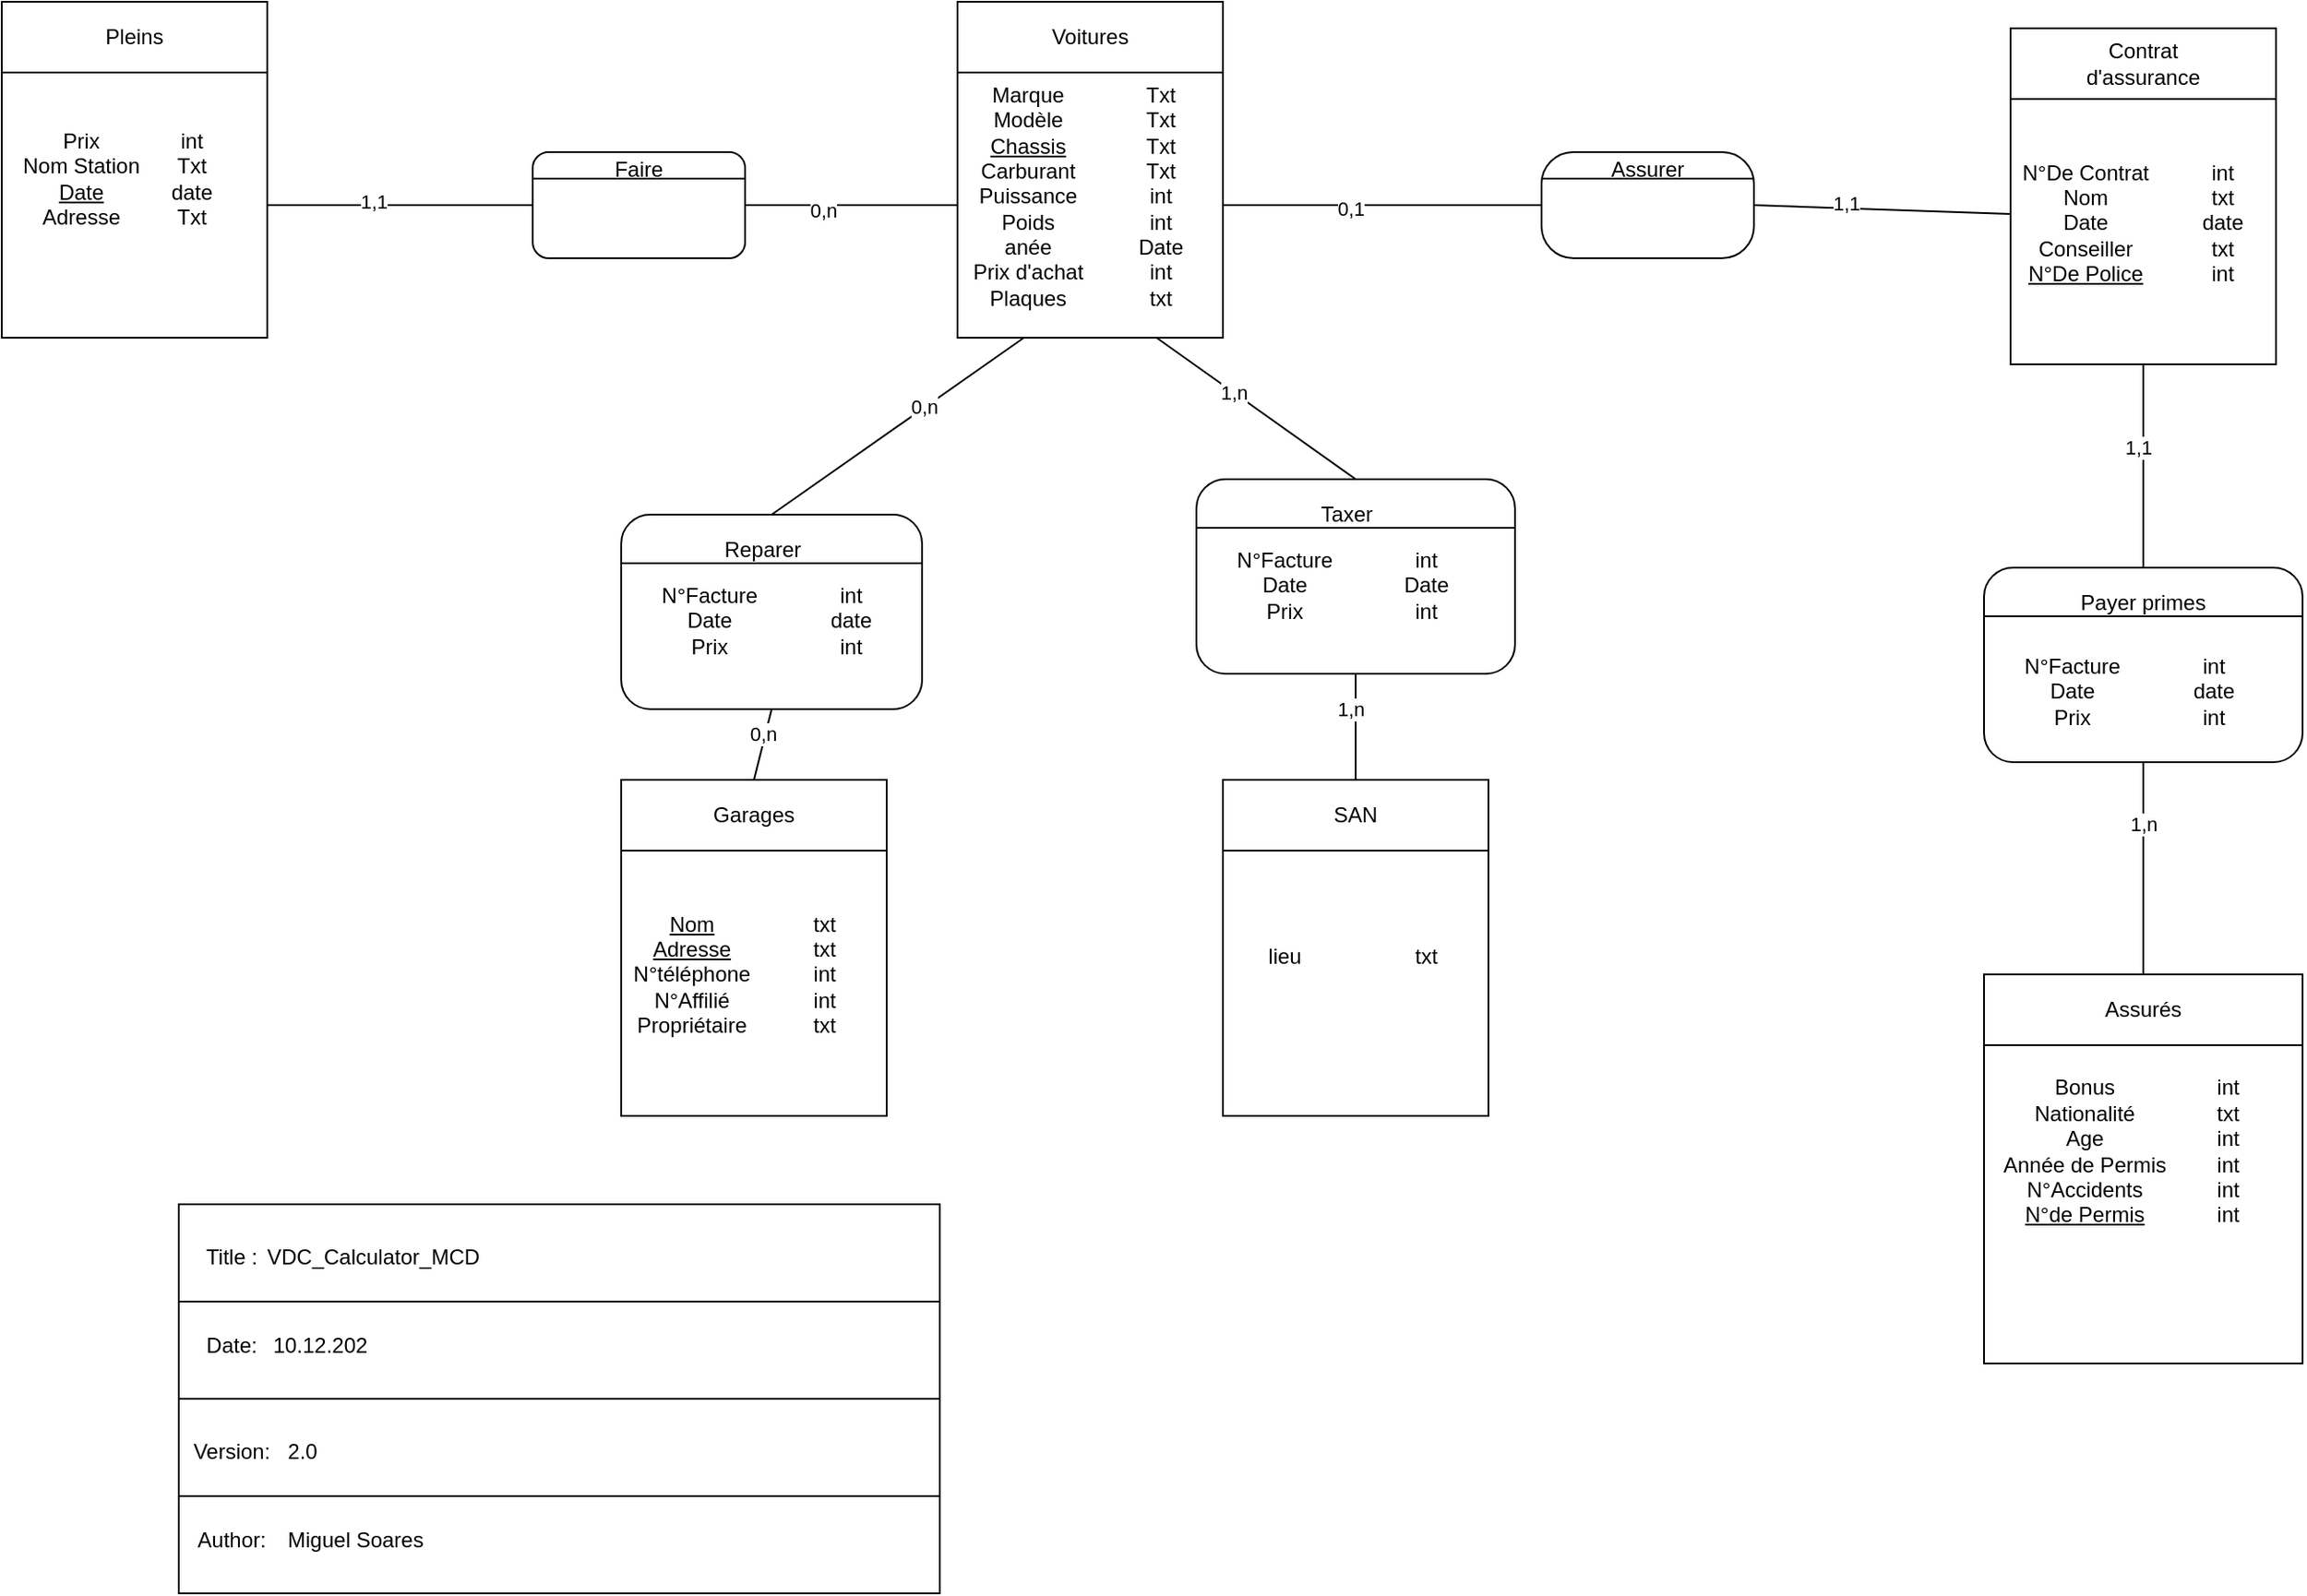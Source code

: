 <mxfile version="13.9.9" type="device"><diagram id="tcXQnR14htsbILbAPi33" name="Page-1"><mxGraphModel dx="2637" dy="1343" grid="1" gridSize="10" guides="1" tooltips="1" connect="1" arrows="1" fold="1" page="1" pageScale="1" pageWidth="827" pageHeight="1169" math="0" shadow="0"><root><mxCell id="0"/><mxCell id="1" parent="0"/><mxCell id="NTyMuoMrqdEtnEc83sr2-3" value="" style="group" parent="1" vertex="1" connectable="0"><mxGeometry x="1070" y="730" width="180" height="220" as="geometry"/></mxCell><mxCell id="NTyMuoMrqdEtnEc83sr2-1" value="" style="whiteSpace=wrap;html=1;aspect=fixed;" parent="NTyMuoMrqdEtnEc83sr2-3" vertex="1"><mxGeometry y="40" width="180" height="180" as="geometry"/></mxCell><mxCell id="NTyMuoMrqdEtnEc83sr2-2" value="" style="rounded=0;whiteSpace=wrap;html=1;" parent="NTyMuoMrqdEtnEc83sr2-3" vertex="1"><mxGeometry width="180" height="40" as="geometry"/></mxCell><mxCell id="NTyMuoMrqdEtnEc83sr2-27" value="Assurés" style="text;html=1;strokeColor=none;fillColor=none;align=center;verticalAlign=middle;whiteSpace=wrap;rounded=0;" parent="NTyMuoMrqdEtnEc83sr2-3" vertex="1"><mxGeometry x="66" y="10" width="48" height="20" as="geometry"/></mxCell><mxCell id="QCs7Bhe9DMBvFQ6Hjhvt-1" value="Bonus&lt;br&gt;Nationalité&lt;br&gt;Age&lt;br&gt;Année de Permis&lt;br&gt;N°Accidents&lt;br&gt;&lt;u&gt;N°de Permis&lt;/u&gt;" style="text;html=1;strokeColor=none;fillColor=none;align=center;verticalAlign=middle;whiteSpace=wrap;rounded=0;" parent="NTyMuoMrqdEtnEc83sr2-3" vertex="1"><mxGeometry y="90" width="114" height="20" as="geometry"/></mxCell><mxCell id="QCs7Bhe9DMBvFQ6Hjhvt-3" value="int&lt;br&gt;txt&lt;br&gt;int&lt;br&gt;int&lt;br&gt;int&lt;br&gt;int" style="text;html=1;strokeColor=none;fillColor=none;align=center;verticalAlign=middle;whiteSpace=wrap;rounded=0;" parent="NTyMuoMrqdEtnEc83sr2-3" vertex="1"><mxGeometry x="114" y="90" width="48" height="20" as="geometry"/></mxCell><mxCell id="NTyMuoMrqdEtnEc83sr2-4" value="" style="group" parent="1" vertex="1" connectable="0"><mxGeometry x="640" y="620" width="150" height="190" as="geometry"/></mxCell><mxCell id="NTyMuoMrqdEtnEc83sr2-5" value="" style="whiteSpace=wrap;html=1;aspect=fixed;" parent="NTyMuoMrqdEtnEc83sr2-4" vertex="1"><mxGeometry y="40" width="150" height="150" as="geometry"/></mxCell><mxCell id="NTyMuoMrqdEtnEc83sr2-6" value="" style="rounded=0;whiteSpace=wrap;html=1;" parent="NTyMuoMrqdEtnEc83sr2-4" vertex="1"><mxGeometry width="150" height="40" as="geometry"/></mxCell><mxCell id="NTyMuoMrqdEtnEc83sr2-25" value="SAN" style="text;html=1;strokeColor=none;fillColor=none;align=center;verticalAlign=middle;whiteSpace=wrap;rounded=0;" parent="NTyMuoMrqdEtnEc83sr2-4" vertex="1"><mxGeometry x="55" y="10" width="40" height="20" as="geometry"/></mxCell><mxCell id="NTyMuoMrqdEtnEc83sr2-39" value="lieu" style="text;html=1;strokeColor=none;fillColor=none;align=center;verticalAlign=middle;whiteSpace=wrap;rounded=0;" parent="NTyMuoMrqdEtnEc83sr2-4" vertex="1"><mxGeometry x="15" y="90" width="40" height="20" as="geometry"/></mxCell><mxCell id="NTyMuoMrqdEtnEc83sr2-40" value="txt" style="text;html=1;strokeColor=none;fillColor=none;align=center;verticalAlign=middle;whiteSpace=wrap;rounded=0;" parent="NTyMuoMrqdEtnEc83sr2-4" vertex="1"><mxGeometry x="95" y="90" width="40" height="20" as="geometry"/></mxCell><mxCell id="NTyMuoMrqdEtnEc83sr2-7" value="" style="group" parent="1" vertex="1" connectable="0"><mxGeometry x="-50" y="180" width="150" height="190" as="geometry"/></mxCell><mxCell id="NTyMuoMrqdEtnEc83sr2-8" value="" style="whiteSpace=wrap;html=1;aspect=fixed;" parent="NTyMuoMrqdEtnEc83sr2-7" vertex="1"><mxGeometry y="40" width="150" height="150" as="geometry"/></mxCell><mxCell id="NTyMuoMrqdEtnEc83sr2-9" value="" style="rounded=0;whiteSpace=wrap;html=1;" parent="NTyMuoMrqdEtnEc83sr2-7" vertex="1"><mxGeometry width="150" height="40" as="geometry"/></mxCell><mxCell id="NTyMuoMrqdEtnEc83sr2-21" value="Pleins" style="text;html=1;strokeColor=none;fillColor=none;align=center;verticalAlign=middle;whiteSpace=wrap;rounded=0;" parent="NTyMuoMrqdEtnEc83sr2-7" vertex="1"><mxGeometry x="55" y="10" width="40" height="20" as="geometry"/></mxCell><mxCell id="NTyMuoMrqdEtnEc83sr2-37" value="Prix&lt;br&gt;Nom Station&lt;br&gt;&lt;u&gt;Date&lt;/u&gt;&lt;br&gt;Adresse" style="text;html=1;strokeColor=none;fillColor=none;align=center;verticalAlign=middle;whiteSpace=wrap;rounded=0;" parent="NTyMuoMrqdEtnEc83sr2-7" vertex="1"><mxGeometry x="10" y="90" width="70" height="20" as="geometry"/></mxCell><mxCell id="NTyMuoMrqdEtnEc83sr2-38" value="int&lt;br&gt;Txt&lt;br&gt;date&lt;br&gt;Txt" style="text;html=1;strokeColor=none;fillColor=none;align=center;verticalAlign=middle;whiteSpace=wrap;rounded=0;" parent="NTyMuoMrqdEtnEc83sr2-7" vertex="1"><mxGeometry x="80" y="90" width="55" height="20" as="geometry"/></mxCell><mxCell id="NTyMuoMrqdEtnEc83sr2-10" value="" style="group" parent="1" vertex="1" connectable="0"><mxGeometry x="300" y="620" width="150" height="190" as="geometry"/></mxCell><mxCell id="NTyMuoMrqdEtnEc83sr2-11" value="" style="whiteSpace=wrap;html=1;aspect=fixed;" parent="NTyMuoMrqdEtnEc83sr2-10" vertex="1"><mxGeometry y="40" width="150" height="150" as="geometry"/></mxCell><mxCell id="NTyMuoMrqdEtnEc83sr2-12" value="" style="rounded=0;whiteSpace=wrap;html=1;" parent="NTyMuoMrqdEtnEc83sr2-10" vertex="1"><mxGeometry width="150" height="40" as="geometry"/></mxCell><mxCell id="NTyMuoMrqdEtnEc83sr2-22" value="Garages" style="text;html=1;strokeColor=none;fillColor=none;align=center;verticalAlign=middle;whiteSpace=wrap;rounded=0;" parent="NTyMuoMrqdEtnEc83sr2-10" vertex="1"><mxGeometry x="55" y="10" width="40" height="20" as="geometry"/></mxCell><mxCell id="NTyMuoMrqdEtnEc83sr2-41" value="&lt;u&gt;Nom&lt;/u&gt;&lt;br&gt;&lt;u&gt;Adresse&lt;/u&gt;&lt;br&gt;N°téléphone&lt;br&gt;N°Affilié&lt;br&gt;Propriétaire" style="text;html=1;strokeColor=none;fillColor=none;align=center;verticalAlign=middle;whiteSpace=wrap;rounded=0;" parent="NTyMuoMrqdEtnEc83sr2-10" vertex="1"><mxGeometry x="20" y="100" width="40" height="20" as="geometry"/></mxCell><mxCell id="NTyMuoMrqdEtnEc83sr2-42" value="txt&lt;br&gt;txt&lt;br&gt;int&lt;br&gt;int&lt;br&gt;txt" style="text;html=1;strokeColor=none;fillColor=none;align=center;verticalAlign=middle;whiteSpace=wrap;rounded=0;" parent="NTyMuoMrqdEtnEc83sr2-10" vertex="1"><mxGeometry x="95" y="100" width="40" height="20" as="geometry"/></mxCell><mxCell id="NTyMuoMrqdEtnEc83sr2-16" value="" style="group" parent="1" vertex="1" connectable="0"><mxGeometry x="490" y="180" width="150" height="190" as="geometry"/></mxCell><mxCell id="NTyMuoMrqdEtnEc83sr2-17" value="" style="whiteSpace=wrap;html=1;aspect=fixed;" parent="NTyMuoMrqdEtnEc83sr2-16" vertex="1"><mxGeometry y="40" width="150" height="150" as="geometry"/></mxCell><mxCell id="NTyMuoMrqdEtnEc83sr2-18" value="" style="rounded=0;whiteSpace=wrap;html=1;" parent="NTyMuoMrqdEtnEc83sr2-16" vertex="1"><mxGeometry width="150" height="40" as="geometry"/></mxCell><mxCell id="NTyMuoMrqdEtnEc83sr2-20" value="Voitures" style="text;html=1;strokeColor=none;fillColor=none;align=center;verticalAlign=middle;whiteSpace=wrap;rounded=0;" parent="NTyMuoMrqdEtnEc83sr2-16" vertex="1"><mxGeometry x="55" y="10" width="40" height="20" as="geometry"/></mxCell><mxCell id="NTyMuoMrqdEtnEc83sr2-35" value="Marque&lt;br&gt;Modèle&lt;br&gt;&lt;u&gt;Chassis&lt;br&gt;&lt;/u&gt;Carburant&lt;br&gt;Puissance&lt;br&gt;Poids&lt;br&gt;anée&lt;br&gt;Prix d'achat&lt;br&gt;Plaques" style="text;html=1;strokeColor=none;fillColor=none;align=center;verticalAlign=middle;whiteSpace=wrap;rounded=0;" parent="NTyMuoMrqdEtnEc83sr2-16" vertex="1"><mxGeometry y="100" width="80" height="20" as="geometry"/></mxCell><mxCell id="NTyMuoMrqdEtnEc83sr2-36" value="Txt&lt;br&gt;Txt&lt;br&gt;Txt&lt;br&gt;Txt&lt;br&gt;int&lt;br&gt;int&lt;br&gt;Date&lt;br&gt;int&lt;br&gt;txt" style="text;html=1;strokeColor=none;fillColor=none;align=center;verticalAlign=middle;whiteSpace=wrap;rounded=0;" parent="NTyMuoMrqdEtnEc83sr2-16" vertex="1"><mxGeometry x="95" y="100" width="40" height="20" as="geometry"/></mxCell><mxCell id="NTyMuoMrqdEtnEc83sr2-31" value="" style="group" parent="1" vertex="1" connectable="0"><mxGeometry x="1085" y="195" width="150" height="190" as="geometry"/></mxCell><mxCell id="NTyMuoMrqdEtnEc83sr2-32" value="" style="whiteSpace=wrap;html=1;aspect=fixed;" parent="NTyMuoMrqdEtnEc83sr2-31" vertex="1"><mxGeometry y="40" width="150" height="150" as="geometry"/></mxCell><mxCell id="NTyMuoMrqdEtnEc83sr2-33" value="" style="rounded=0;whiteSpace=wrap;html=1;" parent="NTyMuoMrqdEtnEc83sr2-31" vertex="1"><mxGeometry width="150" height="40" as="geometry"/></mxCell><mxCell id="NTyMuoMrqdEtnEc83sr2-24" value="Contrat d'assurance" style="text;html=1;strokeColor=none;fillColor=none;align=center;verticalAlign=middle;whiteSpace=wrap;rounded=0;" parent="NTyMuoMrqdEtnEc83sr2-31" vertex="1"><mxGeometry x="55" y="10" width="40" height="20" as="geometry"/></mxCell><mxCell id="NTyMuoMrqdEtnEc83sr2-48" value="N°De Contrat&lt;br&gt;Nom&lt;br&gt;Date&lt;br&gt;Conseiller&lt;br&gt;&lt;u&gt;N°De Police&lt;/u&gt;" style="text;html=1;strokeColor=none;fillColor=none;align=center;verticalAlign=middle;whiteSpace=wrap;rounded=0;" parent="NTyMuoMrqdEtnEc83sr2-31" vertex="1"><mxGeometry y="100" width="85" height="20" as="geometry"/></mxCell><mxCell id="NTyMuoMrqdEtnEc83sr2-49" value="int&lt;br&gt;txt&lt;br&gt;date&lt;br&gt;txt&lt;br&gt;int" style="text;html=1;strokeColor=none;fillColor=none;align=center;verticalAlign=middle;whiteSpace=wrap;rounded=0;" parent="NTyMuoMrqdEtnEc83sr2-31" vertex="1"><mxGeometry x="100" y="100" width="40" height="20" as="geometry"/></mxCell><mxCell id="QCs7Bhe9DMBvFQ6Hjhvt-7" value="" style="rounded=1;whiteSpace=wrap;html=1;arcSize=30;" parent="1" vertex="1"><mxGeometry x="820" y="265" width="120" height="60" as="geometry"/></mxCell><mxCell id="QCs7Bhe9DMBvFQ6Hjhvt-9" value="" style="endArrow=none;html=1;entryX=0;entryY=0.5;entryDx=0;entryDy=0;exitX=1;exitY=0.5;exitDx=0;exitDy=0;" parent="1" source="NTyMuoMrqdEtnEc83sr2-17" target="QCs7Bhe9DMBvFQ6Hjhvt-7" edge="1"><mxGeometry width="50" height="50" relative="1" as="geometry"><mxPoint x="700" y="510" as="sourcePoint"/><mxPoint x="750" y="460" as="targetPoint"/></mxGeometry></mxCell><mxCell id="QCs7Bhe9DMBvFQ6Hjhvt-17" value="0,1" style="edgeLabel;html=1;align=center;verticalAlign=middle;resizable=0;points=[];" parent="QCs7Bhe9DMBvFQ6Hjhvt-9" vertex="1" connectable="0"><mxGeometry x="-0.237" y="-2" relative="1" as="geometry"><mxPoint x="3" as="offset"/></mxGeometry></mxCell><mxCell id="QCs7Bhe9DMBvFQ6Hjhvt-10" value="" style="endArrow=none;html=1;entryX=0;entryY=0.25;entryDx=0;entryDy=0;exitX=1;exitY=0.5;exitDx=0;exitDy=0;" parent="1" source="QCs7Bhe9DMBvFQ6Hjhvt-7" target="NTyMuoMrqdEtnEc83sr2-48" edge="1"><mxGeometry width="50" height="50" relative="1" as="geometry"><mxPoint x="1000" y="410" as="sourcePoint"/><mxPoint x="1050" y="360" as="targetPoint"/></mxGeometry></mxCell><mxCell id="QCs7Bhe9DMBvFQ6Hjhvt-16" value="1,1" style="edgeLabel;html=1;align=center;verticalAlign=middle;resizable=0;points=[];" parent="QCs7Bhe9DMBvFQ6Hjhvt-10" vertex="1" connectable="0"><mxGeometry x="-0.284" y="3" relative="1" as="geometry"><mxPoint as="offset"/></mxGeometry></mxCell><mxCell id="QCs7Bhe9DMBvFQ6Hjhvt-11" value="" style="endArrow=none;html=1;entryX=0.5;entryY=1;entryDx=0;entryDy=0;exitX=0.5;exitY=0;exitDx=0;exitDy=0;" parent="1" source="upqo0VIAlWbgX_4L5v_O-7" target="NTyMuoMrqdEtnEc83sr2-32" edge="1"><mxGeometry width="50" height="50" relative="1" as="geometry"><mxPoint x="1160" y="520" as="sourcePoint"/><mxPoint x="1080" y="500" as="targetPoint"/></mxGeometry></mxCell><mxCell id="QCs7Bhe9DMBvFQ6Hjhvt-14" value="1,1" style="edgeLabel;html=1;align=center;verticalAlign=middle;resizable=0;points=[];" parent="QCs7Bhe9DMBvFQ6Hjhvt-11" vertex="1" connectable="0"><mxGeometry x="0.185" y="3" relative="1" as="geometry"><mxPoint as="offset"/></mxGeometry></mxCell><mxCell id="QCs7Bhe9DMBvFQ6Hjhvt-12" value="" style="endArrow=none;html=1;entryX=0.5;entryY=1;entryDx=0;entryDy=0;exitX=0.5;exitY=0;exitDx=0;exitDy=0;" parent="1" source="NTyMuoMrqdEtnEc83sr2-2" target="upqo0VIAlWbgX_4L5v_O-7" edge="1"><mxGeometry width="50" height="50" relative="1" as="geometry"><mxPoint x="890" y="590" as="sourcePoint"/><mxPoint x="1160" y="580" as="targetPoint"/></mxGeometry></mxCell><mxCell id="QCs7Bhe9DMBvFQ6Hjhvt-13" value="1,n" style="edgeLabel;html=1;align=center;verticalAlign=middle;resizable=0;points=[];" parent="QCs7Bhe9DMBvFQ6Hjhvt-12" vertex="1" connectable="0"><mxGeometry x="0.427" relative="1" as="geometry"><mxPoint as="offset"/></mxGeometry></mxCell><mxCell id="QCs7Bhe9DMBvFQ6Hjhvt-24" value="" style="rounded=1;whiteSpace=wrap;html=1;" parent="1" vertex="1"><mxGeometry x="300" y="470" width="170" height="110" as="geometry"/></mxCell><mxCell id="QCs7Bhe9DMBvFQ6Hjhvt-25" value="" style="endArrow=none;html=1;entryX=0.25;entryY=1;entryDx=0;entryDy=0;exitX=0.5;exitY=0;exitDx=0;exitDy=0;" parent="1" source="QCs7Bhe9DMBvFQ6Hjhvt-24" target="NTyMuoMrqdEtnEc83sr2-17" edge="1"><mxGeometry width="50" height="50" relative="1" as="geometry"><mxPoint x="340" y="420" as="sourcePoint"/><mxPoint x="390" y="370" as="targetPoint"/></mxGeometry></mxCell><mxCell id="QCs7Bhe9DMBvFQ6Hjhvt-37" value="0,n" style="edgeLabel;html=1;align=center;verticalAlign=middle;resizable=0;points=[];" parent="QCs7Bhe9DMBvFQ6Hjhvt-25" vertex="1" connectable="0"><mxGeometry x="0.211" y="1" relative="1" as="geometry"><mxPoint as="offset"/></mxGeometry></mxCell><mxCell id="QCs7Bhe9DMBvFQ6Hjhvt-26" value="" style="endArrow=none;html=1;entryX=0.5;entryY=1;entryDx=0;entryDy=0;exitX=0.5;exitY=0;exitDx=0;exitDy=0;" parent="1" source="NTyMuoMrqdEtnEc83sr2-12" target="QCs7Bhe9DMBvFQ6Hjhvt-24" edge="1"><mxGeometry width="50" height="50" relative="1" as="geometry"><mxPoint x="140" y="620" as="sourcePoint"/><mxPoint x="190" y="570" as="targetPoint"/></mxGeometry></mxCell><mxCell id="QCs7Bhe9DMBvFQ6Hjhvt-36" value="0,n" style="edgeLabel;html=1;align=center;verticalAlign=middle;resizable=0;points=[];" parent="QCs7Bhe9DMBvFQ6Hjhvt-26" vertex="1" connectable="0"><mxGeometry x="0.286" y="2" relative="1" as="geometry"><mxPoint as="offset"/></mxGeometry></mxCell><mxCell id="QCs7Bhe9DMBvFQ6Hjhvt-27" value="" style="endArrow=none;html=1;entryX=0.75;entryY=1;entryDx=0;entryDy=0;exitX=0.5;exitY=0;exitDx=0;exitDy=0;" parent="1" source="QCs7Bhe9DMBvFQ6Hjhvt-23" target="NTyMuoMrqdEtnEc83sr2-17" edge="1"><mxGeometry width="50" height="50" relative="1" as="geometry"><mxPoint x="590" y="490" as="sourcePoint"/><mxPoint x="640" y="440" as="targetPoint"/><Array as="points"/></mxGeometry></mxCell><mxCell id="wEOJx7swGHY_EzMYiZun-11" value="1,n" style="edgeLabel;html=1;align=center;verticalAlign=middle;resizable=0;points=[];" vertex="1" connectable="0" parent="QCs7Bhe9DMBvFQ6Hjhvt-27"><mxGeometry x="0.228" relative="1" as="geometry"><mxPoint as="offset"/></mxGeometry></mxCell><mxCell id="QCs7Bhe9DMBvFQ6Hjhvt-28" value="" style="endArrow=none;html=1;entryX=0.5;entryY=1;entryDx=0;entryDy=0;exitX=0.5;exitY=0;exitDx=0;exitDy=0;" parent="1" source="NTyMuoMrqdEtnEc83sr2-6" target="QCs7Bhe9DMBvFQ6Hjhvt-23" edge="1"><mxGeometry width="50" height="50" relative="1" as="geometry"><mxPoint x="550" y="600" as="sourcePoint"/><mxPoint x="600" y="550" as="targetPoint"/></mxGeometry></mxCell><mxCell id="QCs7Bhe9DMBvFQ6Hjhvt-43" value="1,n" style="edgeLabel;html=1;align=center;verticalAlign=middle;resizable=0;points=[];" parent="QCs7Bhe9DMBvFQ6Hjhvt-28" vertex="1" connectable="0"><mxGeometry x="0.333" y="3" relative="1" as="geometry"><mxPoint as="offset"/></mxGeometry></mxCell><mxCell id="QCs7Bhe9DMBvFQ6Hjhvt-29" value="" style="rounded=1;whiteSpace=wrap;html=1;" parent="1" vertex="1"><mxGeometry x="250" y="265" width="120" height="60" as="geometry"/></mxCell><mxCell id="QCs7Bhe9DMBvFQ6Hjhvt-30" value="" style="endArrow=none;html=1;entryX=0;entryY=0.5;entryDx=0;entryDy=0;" parent="1" source="NTyMuoMrqdEtnEc83sr2-8" target="QCs7Bhe9DMBvFQ6Hjhvt-29" edge="1"><mxGeometry width="50" height="50" relative="1" as="geometry"><mxPoint x="160" y="330" as="sourcePoint"/><mxPoint x="210" y="280" as="targetPoint"/></mxGeometry></mxCell><mxCell id="QCs7Bhe9DMBvFQ6Hjhvt-38" value="1,1" style="edgeLabel;html=1;align=center;verticalAlign=middle;resizable=0;points=[];" parent="QCs7Bhe9DMBvFQ6Hjhvt-30" vertex="1" connectable="0"><mxGeometry x="-0.2" y="2" relative="1" as="geometry"><mxPoint as="offset"/></mxGeometry></mxCell><mxCell id="QCs7Bhe9DMBvFQ6Hjhvt-32" value="" style="endArrow=none;html=1;entryX=0;entryY=0.5;entryDx=0;entryDy=0;exitX=1;exitY=0.5;exitDx=0;exitDy=0;" parent="1" source="QCs7Bhe9DMBvFQ6Hjhvt-29" target="NTyMuoMrqdEtnEc83sr2-17" edge="1"><mxGeometry width="50" height="50" relative="1" as="geometry"><mxPoint x="350" y="410" as="sourcePoint"/><mxPoint x="400" y="360" as="targetPoint"/></mxGeometry></mxCell><mxCell id="QCs7Bhe9DMBvFQ6Hjhvt-40" value="0,n" style="edgeLabel;html=1;align=center;verticalAlign=middle;resizable=0;points=[];" parent="QCs7Bhe9DMBvFQ6Hjhvt-32" vertex="1" connectable="0"><mxGeometry x="-0.277" y="-3" relative="1" as="geometry"><mxPoint as="offset"/></mxGeometry></mxCell><mxCell id="upqo0VIAlWbgX_4L5v_O-1" value="Reparer" style="text;html=1;strokeColor=none;fillColor=none;align=center;verticalAlign=middle;whiteSpace=wrap;rounded=0;" parent="1" vertex="1"><mxGeometry x="360" y="480" width="40" height="20" as="geometry"/></mxCell><mxCell id="upqo0VIAlWbgX_4L5v_O-3" value="" style="endArrow=none;html=1;entryX=1;entryY=0.25;entryDx=0;entryDy=0;exitX=0;exitY=0.25;exitDx=0;exitDy=0;" parent="1" source="QCs7Bhe9DMBvFQ6Hjhvt-24" target="QCs7Bhe9DMBvFQ6Hjhvt-24" edge="1"><mxGeometry width="50" height="50" relative="1" as="geometry"><mxPoint x="210" y="570" as="sourcePoint"/><mxPoint x="260" y="520" as="targetPoint"/></mxGeometry></mxCell><mxCell id="upqo0VIAlWbgX_4L5v_O-5" value="N°Facture&lt;br&gt;Date&lt;br&gt;Prix" style="text;html=1;strokeColor=none;fillColor=none;align=center;verticalAlign=middle;whiteSpace=wrap;rounded=0;" parent="1" vertex="1"><mxGeometry x="330" y="520" width="40" height="20" as="geometry"/></mxCell><mxCell id="upqo0VIAlWbgX_4L5v_O-6" value="int&lt;br&gt;date&lt;br&gt;int" style="text;html=1;strokeColor=none;fillColor=none;align=center;verticalAlign=middle;whiteSpace=wrap;rounded=0;" parent="1" vertex="1"><mxGeometry x="410" y="520" width="40" height="20" as="geometry"/></mxCell><mxCell id="upqo0VIAlWbgX_4L5v_O-11" value="" style="group" parent="1" vertex="1" connectable="0"><mxGeometry x="1070" y="500" width="180" height="110" as="geometry"/></mxCell><mxCell id="upqo0VIAlWbgX_4L5v_O-7" value="" style="rounded=1;whiteSpace=wrap;html=1;" parent="upqo0VIAlWbgX_4L5v_O-11" vertex="1"><mxGeometry width="180" height="110" as="geometry"/></mxCell><mxCell id="upqo0VIAlWbgX_4L5v_O-8" value="int&lt;br&gt;date&lt;br&gt;int" style="text;html=1;strokeColor=none;fillColor=none;align=center;verticalAlign=middle;whiteSpace=wrap;rounded=0;" parent="upqo0VIAlWbgX_4L5v_O-11" vertex="1"><mxGeometry x="110" y="60" width="40" height="20" as="geometry"/></mxCell><mxCell id="upqo0VIAlWbgX_4L5v_O-9" value="N°Facture&lt;br&gt;Date&lt;br&gt;Prix" style="text;html=1;strokeColor=none;fillColor=none;align=center;verticalAlign=middle;whiteSpace=wrap;rounded=0;" parent="upqo0VIAlWbgX_4L5v_O-11" vertex="1"><mxGeometry x="30" y="60" width="40" height="20" as="geometry"/></mxCell><mxCell id="upqo0VIAlWbgX_4L5v_O-10" value="Payer primes" style="text;html=1;strokeColor=none;fillColor=none;align=center;verticalAlign=middle;whiteSpace=wrap;rounded=0;" parent="upqo0VIAlWbgX_4L5v_O-11" vertex="1"><mxGeometry x="45" y="10" width="90" height="20" as="geometry"/></mxCell><mxCell id="upqo0VIAlWbgX_4L5v_O-12" value="" style="endArrow=none;html=1;entryX=1;entryY=0.25;entryDx=0;entryDy=0;exitX=0;exitY=0.25;exitDx=0;exitDy=0;" parent="upqo0VIAlWbgX_4L5v_O-11" source="upqo0VIAlWbgX_4L5v_O-7" target="upqo0VIAlWbgX_4L5v_O-7" edge="1"><mxGeometry width="50" height="50" relative="1" as="geometry"><mxPoint x="-160" y="100" as="sourcePoint"/><mxPoint x="-110" y="50" as="targetPoint"/></mxGeometry></mxCell><mxCell id="upqo0VIAlWbgX_4L5v_O-13" value="Faire" style="text;html=1;strokeColor=none;fillColor=none;align=center;verticalAlign=middle;whiteSpace=wrap;rounded=0;" parent="1" vertex="1"><mxGeometry x="290" y="265" width="40" height="20" as="geometry"/></mxCell><mxCell id="upqo0VIAlWbgX_4L5v_O-14" value="Assurer" style="text;html=1;strokeColor=none;fillColor=none;align=center;verticalAlign=middle;whiteSpace=wrap;rounded=0;" parent="1" vertex="1"><mxGeometry x="860" y="265" width="40" height="20" as="geometry"/></mxCell><mxCell id="upqo0VIAlWbgX_4L5v_O-15" value="" style="endArrow=none;html=1;entryX=1;entryY=0.25;entryDx=0;entryDy=0;exitX=0;exitY=0.25;exitDx=0;exitDy=0;" parent="1" source="QCs7Bhe9DMBvFQ6Hjhvt-29" target="QCs7Bhe9DMBvFQ6Hjhvt-29" edge="1"><mxGeometry width="50" height="50" relative="1" as="geometry"><mxPoint x="200" y="500" as="sourcePoint"/><mxPoint x="250" y="450" as="targetPoint"/></mxGeometry></mxCell><mxCell id="upqo0VIAlWbgX_4L5v_O-16" value="" style="endArrow=none;html=1;entryX=1;entryY=0.25;entryDx=0;entryDy=0;exitX=0;exitY=0.25;exitDx=0;exitDy=0;" parent="1" source="QCs7Bhe9DMBvFQ6Hjhvt-7" target="QCs7Bhe9DMBvFQ6Hjhvt-7" edge="1"><mxGeometry width="50" height="50" relative="1" as="geometry"><mxPoint x="910" y="410" as="sourcePoint"/><mxPoint x="960" y="360" as="targetPoint"/></mxGeometry></mxCell><mxCell id="upqo0VIAlWbgX_4L5v_O-17" value="" style="rounded=0;whiteSpace=wrap;html=1;" parent="1" vertex="1"><mxGeometry x="50" y="860" width="430" height="220" as="geometry"/></mxCell><mxCell id="upqo0VIAlWbgX_4L5v_O-18" value="" style="endArrow=none;html=1;entryX=1;entryY=0.25;entryDx=0;entryDy=0;exitX=0;exitY=0.25;exitDx=0;exitDy=0;" parent="1" source="upqo0VIAlWbgX_4L5v_O-17" target="upqo0VIAlWbgX_4L5v_O-17" edge="1"><mxGeometry width="50" height="50" relative="1" as="geometry"><mxPoint x="10" y="820" as="sourcePoint"/><mxPoint x="60" y="770" as="targetPoint"/></mxGeometry></mxCell><mxCell id="upqo0VIAlWbgX_4L5v_O-19" value="" style="endArrow=none;html=1;entryX=1;entryY=0.5;entryDx=0;entryDy=0;exitX=0;exitY=0.5;exitDx=0;exitDy=0;" parent="1" source="upqo0VIAlWbgX_4L5v_O-17" target="upqo0VIAlWbgX_4L5v_O-17" edge="1"><mxGeometry width="50" height="50" relative="1" as="geometry"><mxPoint x="70" y="790" as="sourcePoint"/><mxPoint x="120" y="740" as="targetPoint"/></mxGeometry></mxCell><mxCell id="upqo0VIAlWbgX_4L5v_O-20" value="" style="endArrow=none;html=1;exitX=0;exitY=0.75;exitDx=0;exitDy=0;entryX=1;entryY=0.75;entryDx=0;entryDy=0;" parent="1" source="upqo0VIAlWbgX_4L5v_O-17" target="upqo0VIAlWbgX_4L5v_O-17" edge="1"><mxGeometry width="50" height="50" relative="1" as="geometry"><mxPoint x="100" y="750" as="sourcePoint"/><mxPoint x="150" y="700" as="targetPoint"/></mxGeometry></mxCell><mxCell id="upqo0VIAlWbgX_4L5v_O-21" value="Title :" style="text;html=1;strokeColor=none;fillColor=none;align=center;verticalAlign=middle;whiteSpace=wrap;rounded=0;" parent="1" vertex="1"><mxGeometry x="60" y="880" width="40" height="20" as="geometry"/></mxCell><mxCell id="upqo0VIAlWbgX_4L5v_O-22" value="Author:" style="text;html=1;strokeColor=none;fillColor=none;align=center;verticalAlign=middle;whiteSpace=wrap;rounded=0;" parent="1" vertex="1"><mxGeometry x="60" y="1040" width="40" height="20" as="geometry"/></mxCell><mxCell id="upqo0VIAlWbgX_4L5v_O-23" value="Version:" style="text;html=1;strokeColor=none;fillColor=none;align=center;verticalAlign=middle;whiteSpace=wrap;rounded=0;" parent="1" vertex="1"><mxGeometry x="60" y="990" width="40" height="20" as="geometry"/></mxCell><mxCell id="upqo0VIAlWbgX_4L5v_O-24" value="Date:" style="text;html=1;strokeColor=none;fillColor=none;align=center;verticalAlign=middle;whiteSpace=wrap;rounded=0;" parent="1" vertex="1"><mxGeometry x="60" y="930" width="40" height="20" as="geometry"/></mxCell><mxCell id="upqo0VIAlWbgX_4L5v_O-25" value="VDC_Calculator_MCD" style="text;html=1;strokeColor=none;fillColor=none;align=center;verticalAlign=middle;whiteSpace=wrap;rounded=0;" parent="1" vertex="1"><mxGeometry x="140" y="880" width="40" height="20" as="geometry"/></mxCell><mxCell id="upqo0VIAlWbgX_4L5v_O-26" value="10.12.202" style="text;html=1;strokeColor=none;fillColor=none;align=center;verticalAlign=middle;whiteSpace=wrap;rounded=0;" parent="1" vertex="1"><mxGeometry x="110" y="930" width="40" height="20" as="geometry"/></mxCell><mxCell id="upqo0VIAlWbgX_4L5v_O-27" value="2.0" style="text;html=1;strokeColor=none;fillColor=none;align=center;verticalAlign=middle;whiteSpace=wrap;rounded=0;" parent="1" vertex="1"><mxGeometry x="100" y="990" width="40" height="20" as="geometry"/></mxCell><mxCell id="upqo0VIAlWbgX_4L5v_O-28" value="Miguel Soares" style="text;html=1;strokeColor=none;fillColor=none;align=center;verticalAlign=middle;whiteSpace=wrap;rounded=0;" parent="1" vertex="1"><mxGeometry x="100" y="1040" width="100" height="20" as="geometry"/></mxCell><mxCell id="wEOJx7swGHY_EzMYiZun-8" value="" style="group" vertex="1" connectable="0" parent="1"><mxGeometry x="625" y="450" width="180" height="110" as="geometry"/></mxCell><mxCell id="wEOJx7swGHY_EzMYiZun-9" value="" style="group" vertex="1" connectable="0" parent="wEOJx7swGHY_EzMYiZun-8"><mxGeometry width="180" height="110" as="geometry"/></mxCell><mxCell id="QCs7Bhe9DMBvFQ6Hjhvt-23" value="" style="rounded=1;whiteSpace=wrap;html=1;" parent="wEOJx7swGHY_EzMYiZun-9" vertex="1"><mxGeometry width="180" height="110" as="geometry"/></mxCell><mxCell id="upqo0VIAlWbgX_4L5v_O-2" value="Taxer" style="text;html=1;strokeColor=none;fillColor=none;align=center;verticalAlign=middle;whiteSpace=wrap;rounded=0;" parent="wEOJx7swGHY_EzMYiZun-9" vertex="1"><mxGeometry x="65" y="10" width="40" height="20" as="geometry"/></mxCell><mxCell id="NTyMuoMrqdEtnEc83sr2-46" value="int&lt;br&gt;Date&lt;br&gt;int" style="text;html=1;strokeColor=none;fillColor=none;align=center;verticalAlign=middle;whiteSpace=wrap;rounded=0;" parent="wEOJx7swGHY_EzMYiZun-9" vertex="1"><mxGeometry x="110" y="50" width="40" height="20" as="geometry"/></mxCell><mxCell id="NTyMuoMrqdEtnEc83sr2-43" value="N°Facture&lt;br&gt;Date&lt;br&gt;Prix" style="text;html=1;strokeColor=none;fillColor=none;align=center;verticalAlign=middle;whiteSpace=wrap;rounded=0;" parent="wEOJx7swGHY_EzMYiZun-9" vertex="1"><mxGeometry x="30" y="50" width="40" height="20" as="geometry"/></mxCell><mxCell id="upqo0VIAlWbgX_4L5v_O-4" value="" style="endArrow=none;html=1;entryX=1;entryY=0.25;entryDx=0;entryDy=0;exitX=0;exitY=0.25;exitDx=0;exitDy=0;" parent="wEOJx7swGHY_EzMYiZun-9" source="QCs7Bhe9DMBvFQ6Hjhvt-23" target="QCs7Bhe9DMBvFQ6Hjhvt-23" edge="1"><mxGeometry width="50" height="50" relative="1" as="geometry"><mxPoint x="585" y="560" as="sourcePoint"/><mxPoint x="635" y="510" as="targetPoint"/></mxGeometry></mxCell></root></mxGraphModel></diagram></mxfile>